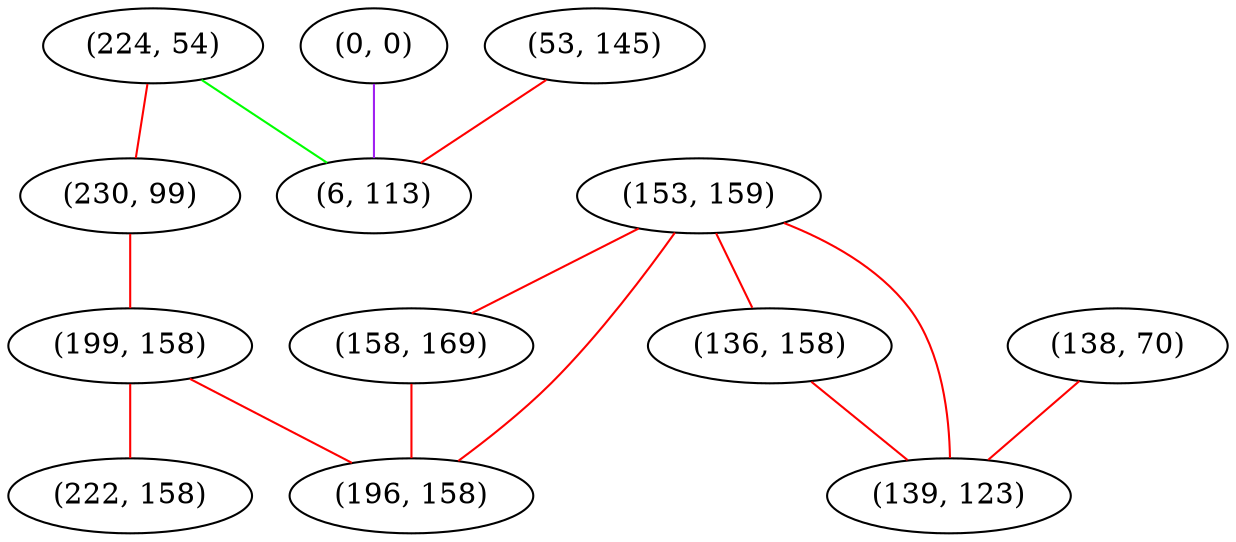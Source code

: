 graph "" {
"(224, 54)";
"(0, 0)";
"(153, 159)";
"(158, 169)";
"(138, 70)";
"(230, 99)";
"(136, 158)";
"(199, 158)";
"(139, 123)";
"(222, 158)";
"(53, 145)";
"(6, 113)";
"(196, 158)";
"(224, 54)" -- "(230, 99)"  [color=red, key=0, weight=1];
"(224, 54)" -- "(6, 113)"  [color=green, key=0, weight=2];
"(0, 0)" -- "(6, 113)"  [color=purple, key=0, weight=4];
"(153, 159)" -- "(136, 158)"  [color=red, key=0, weight=1];
"(153, 159)" -- "(158, 169)"  [color=red, key=0, weight=1];
"(153, 159)" -- "(196, 158)"  [color=red, key=0, weight=1];
"(153, 159)" -- "(139, 123)"  [color=red, key=0, weight=1];
"(158, 169)" -- "(196, 158)"  [color=red, key=0, weight=1];
"(138, 70)" -- "(139, 123)"  [color=red, key=0, weight=1];
"(230, 99)" -- "(199, 158)"  [color=red, key=0, weight=1];
"(136, 158)" -- "(139, 123)"  [color=red, key=0, weight=1];
"(199, 158)" -- "(196, 158)"  [color=red, key=0, weight=1];
"(199, 158)" -- "(222, 158)"  [color=red, key=0, weight=1];
"(53, 145)" -- "(6, 113)"  [color=red, key=0, weight=1];
}
